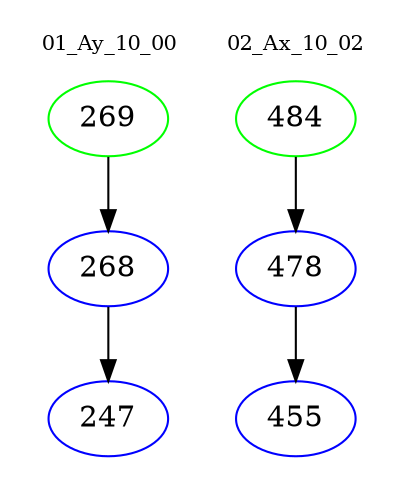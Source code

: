 digraph{
subgraph cluster_0 {
color = white
label = "01_Ay_10_00";
fontsize=10;
T0_269 [label="269", color="green"]
T0_269 -> T0_268 [color="black"]
T0_268 [label="268", color="blue"]
T0_268 -> T0_247 [color="black"]
T0_247 [label="247", color="blue"]
}
subgraph cluster_1 {
color = white
label = "02_Ax_10_02";
fontsize=10;
T1_484 [label="484", color="green"]
T1_484 -> T1_478 [color="black"]
T1_478 [label="478", color="blue"]
T1_478 -> T1_455 [color="black"]
T1_455 [label="455", color="blue"]
}
}
